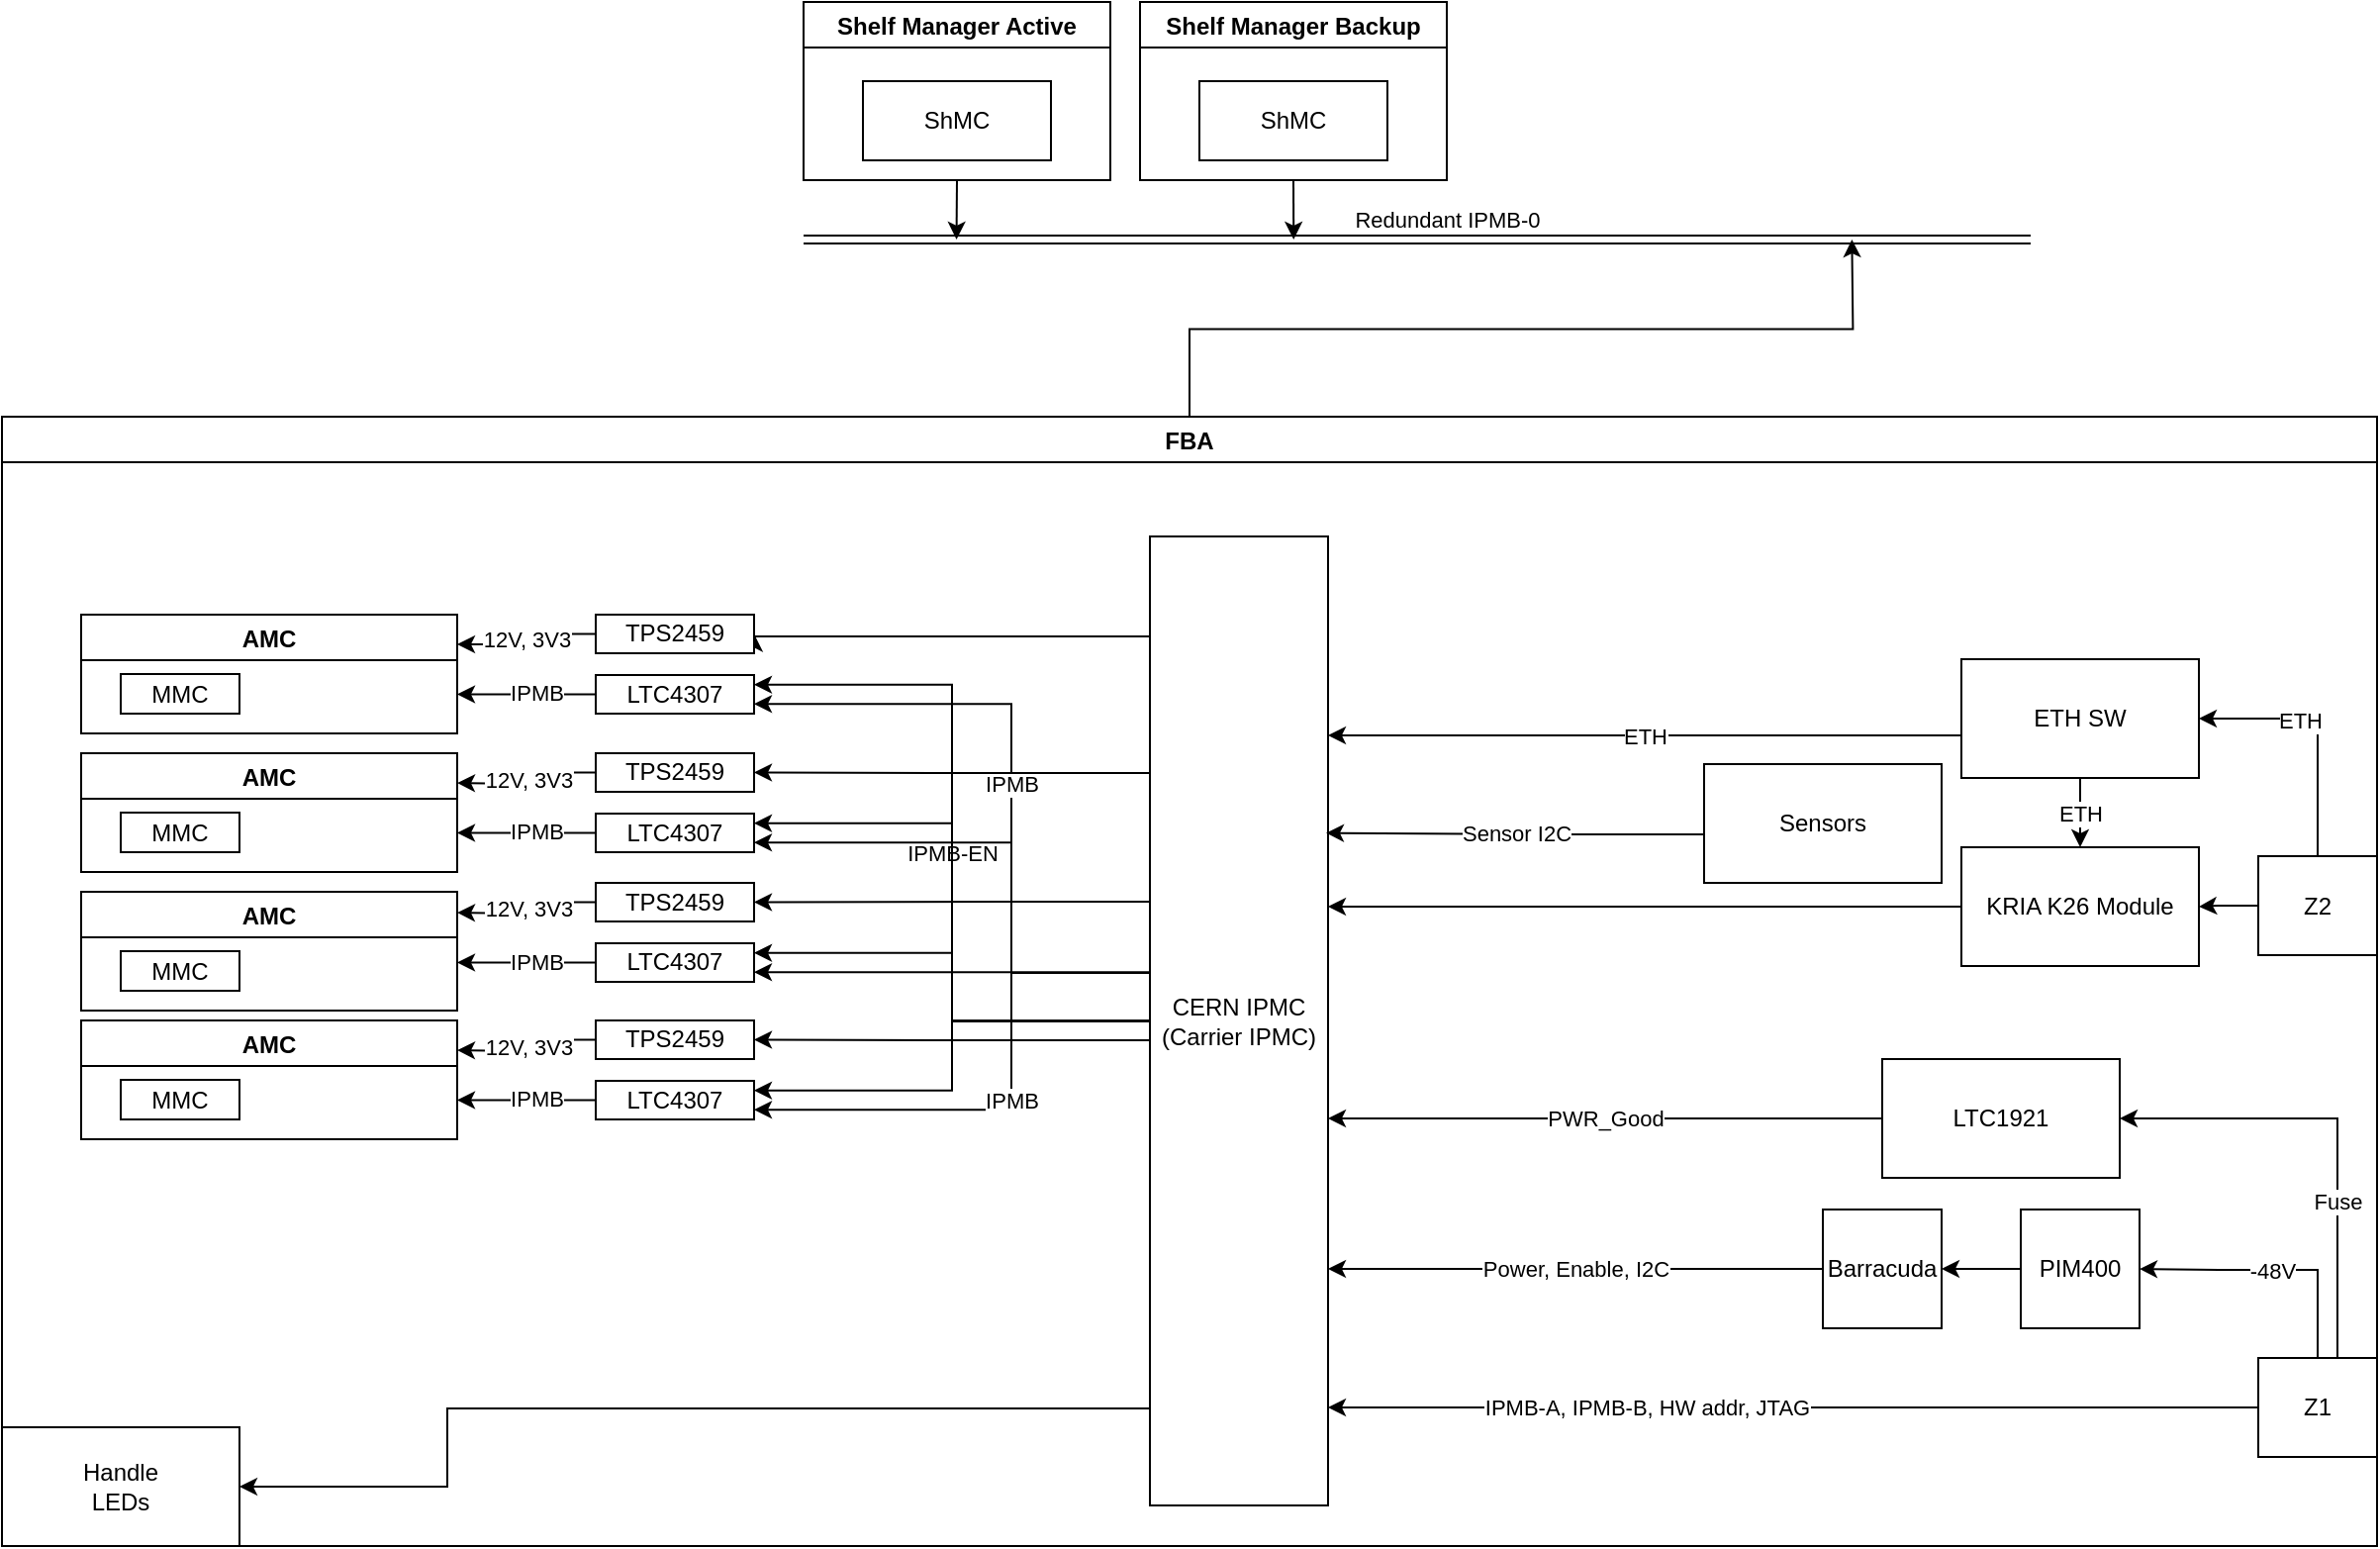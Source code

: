<mxfile version="19.0.3" type="device"><diagram id="S78ifCfWDG8kWHHrW2E5" name="Seite-1"><mxGraphModel dx="2410" dy="824" grid="1" gridSize="10" guides="1" tooltips="1" connect="1" arrows="1" fold="1" page="1" pageScale="1" pageWidth="827" pageHeight="1169" math="0" shadow="0"><root><mxCell id="0"/><mxCell id="1" parent="0"/><mxCell id="X5S-_kzDn_fLf7tBuB85-37" style="edgeStyle=orthogonalEdgeStyle;rounded=0;orthogonalLoop=1;jettySize=auto;html=1;exitX=0.5;exitY=0;exitDx=0;exitDy=0;" parent="1" source="X5S-_kzDn_fLf7tBuB85-2" edge="1"><mxGeometry relative="1" as="geometry"><mxPoint x="674.69" y="210.0" as="targetPoint"/></mxGeometry></mxCell><mxCell id="X5S-_kzDn_fLf7tBuB85-2" value="FBA" style="swimlane;" parent="1" vertex="1"><mxGeometry x="-260" y="299.5" width="1200" height="570.5" as="geometry"/></mxCell><mxCell id="ldN9fgRrav_JLvCLQdeh-45" style="edgeStyle=orthogonalEdgeStyle;rounded=0;orthogonalLoop=1;jettySize=auto;html=1;entryX=1;entryY=0.5;entryDx=0;entryDy=0;" parent="X5S-_kzDn_fLf7tBuB85-2" source="ldN9fgRrav_JLvCLQdeh-5" target="ldN9fgRrav_JLvCLQdeh-43" edge="1"><mxGeometry relative="1" as="geometry"><Array as="points"><mxPoint x="225" y="501"/><mxPoint x="225" y="541"/></Array></mxGeometry></mxCell><mxCell id="YLaEvP29LBoCLtVM-oYf-23" value="IPMB-EN" style="edgeStyle=orthogonalEdgeStyle;rounded=0;orthogonalLoop=1;jettySize=auto;html=1;entryX=1;entryY=0.25;entryDx=0;entryDy=0;" parent="X5S-_kzDn_fLf7tBuB85-2" source="ldN9fgRrav_JLvCLQdeh-5" target="YLaEvP29LBoCLtVM-oYf-5" edge="1"><mxGeometry relative="1" as="geometry"/></mxCell><mxCell id="YLaEvP29LBoCLtVM-oYf-24" style="edgeStyle=orthogonalEdgeStyle;rounded=0;orthogonalLoop=1;jettySize=auto;html=1;entryX=1;entryY=0.25;entryDx=0;entryDy=0;" parent="X5S-_kzDn_fLf7tBuB85-2" source="ldN9fgRrav_JLvCLQdeh-5" target="YLaEvP29LBoCLtVM-oYf-10" edge="1"><mxGeometry relative="1" as="geometry"/></mxCell><mxCell id="YLaEvP29LBoCLtVM-oYf-25" style="edgeStyle=orthogonalEdgeStyle;rounded=0;orthogonalLoop=1;jettySize=auto;html=1;entryX=1;entryY=0.25;entryDx=0;entryDy=0;" parent="X5S-_kzDn_fLf7tBuB85-2" source="ldN9fgRrav_JLvCLQdeh-5" target="YLaEvP29LBoCLtVM-oYf-15" edge="1"><mxGeometry relative="1" as="geometry"/></mxCell><mxCell id="YLaEvP29LBoCLtVM-oYf-26" style="edgeStyle=orthogonalEdgeStyle;rounded=0;orthogonalLoop=1;jettySize=auto;html=1;entryX=1;entryY=0.25;entryDx=0;entryDy=0;" parent="X5S-_kzDn_fLf7tBuB85-2" source="ldN9fgRrav_JLvCLQdeh-5" target="YLaEvP29LBoCLtVM-oYf-20" edge="1"><mxGeometry relative="1" as="geometry"/></mxCell><mxCell id="YLaEvP29LBoCLtVM-oYf-27" style="edgeStyle=orthogonalEdgeStyle;rounded=0;orthogonalLoop=1;jettySize=auto;html=1;entryX=1;entryY=0.75;entryDx=0;entryDy=0;" parent="X5S-_kzDn_fLf7tBuB85-2" source="ldN9fgRrav_JLvCLQdeh-5" target="YLaEvP29LBoCLtVM-oYf-5" edge="1"><mxGeometry relative="1" as="geometry"><Array as="points"><mxPoint x="510" y="281"/><mxPoint x="510" y="145"/></Array></mxGeometry></mxCell><mxCell id="YLaEvP29LBoCLtVM-oYf-28" value="IPMB" style="edgeLabel;html=1;align=center;verticalAlign=middle;resizable=0;points=[];" parent="YLaEvP29LBoCLtVM-oYf-27" vertex="1" connectable="0"><mxGeometry x="-0.016" relative="1" as="geometry"><mxPoint as="offset"/></mxGeometry></mxCell><mxCell id="YLaEvP29LBoCLtVM-oYf-29" style="edgeStyle=orthogonalEdgeStyle;rounded=0;orthogonalLoop=1;jettySize=auto;html=1;entryX=1;entryY=0.75;entryDx=0;entryDy=0;" parent="X5S-_kzDn_fLf7tBuB85-2" source="ldN9fgRrav_JLvCLQdeh-5" target="YLaEvP29LBoCLtVM-oYf-10" edge="1"><mxGeometry relative="1" as="geometry"><Array as="points"><mxPoint x="510" y="281"/><mxPoint x="510" y="215"/></Array></mxGeometry></mxCell><mxCell id="YLaEvP29LBoCLtVM-oYf-30" style="edgeStyle=orthogonalEdgeStyle;rounded=0;orthogonalLoop=1;jettySize=auto;html=1;entryX=1;entryY=0.75;entryDx=0;entryDy=0;" parent="X5S-_kzDn_fLf7tBuB85-2" source="ldN9fgRrav_JLvCLQdeh-5" target="YLaEvP29LBoCLtVM-oYf-15" edge="1"><mxGeometry relative="1" as="geometry"><Array as="points"><mxPoint x="480" y="281"/></Array></mxGeometry></mxCell><mxCell id="YLaEvP29LBoCLtVM-oYf-31" value="IPMB" style="edgeStyle=orthogonalEdgeStyle;rounded=0;orthogonalLoop=1;jettySize=auto;html=1;entryX=1;entryY=0.75;entryDx=0;entryDy=0;" parent="X5S-_kzDn_fLf7tBuB85-2" source="ldN9fgRrav_JLvCLQdeh-5" target="YLaEvP29LBoCLtVM-oYf-20" edge="1"><mxGeometry relative="1" as="geometry"><Array as="points"><mxPoint x="510" y="281"/><mxPoint x="510" y="350"/></Array></mxGeometry></mxCell><mxCell id="GVVJkNJNAlrEZUNn1bTZ-2" style="edgeStyle=orthogonalEdgeStyle;rounded=0;orthogonalLoop=1;jettySize=auto;html=1;entryX=1;entryY=0.5;entryDx=0;entryDy=0;" edge="1" parent="X5S-_kzDn_fLf7tBuB85-2" source="ldN9fgRrav_JLvCLQdeh-5" target="YLaEvP29LBoCLtVM-oYf-1"><mxGeometry relative="1" as="geometry"><Array as="points"><mxPoint x="380" y="111"/></Array></mxGeometry></mxCell><mxCell id="GVVJkNJNAlrEZUNn1bTZ-3" style="edgeStyle=orthogonalEdgeStyle;rounded=0;orthogonalLoop=1;jettySize=auto;html=1;entryX=1;entryY=0.5;entryDx=0;entryDy=0;" edge="1" parent="X5S-_kzDn_fLf7tBuB85-2" source="ldN9fgRrav_JLvCLQdeh-5" target="YLaEvP29LBoCLtVM-oYf-9"><mxGeometry relative="1" as="geometry"><Array as="points"><mxPoint x="470" y="180"/><mxPoint x="470" y="180"/></Array></mxGeometry></mxCell><mxCell id="GVVJkNJNAlrEZUNn1bTZ-4" style="edgeStyle=orthogonalEdgeStyle;rounded=0;orthogonalLoop=1;jettySize=auto;html=1;entryX=1;entryY=0.5;entryDx=0;entryDy=0;" edge="1" parent="X5S-_kzDn_fLf7tBuB85-2" source="ldN9fgRrav_JLvCLQdeh-5" target="YLaEvP29LBoCLtVM-oYf-14"><mxGeometry relative="1" as="geometry"><Array as="points"><mxPoint x="530" y="245"/><mxPoint x="530" y="245"/></Array></mxGeometry></mxCell><mxCell id="GVVJkNJNAlrEZUNn1bTZ-5" style="edgeStyle=orthogonalEdgeStyle;rounded=0;orthogonalLoop=1;jettySize=auto;html=1;entryX=1;entryY=0.5;entryDx=0;entryDy=0;" edge="1" parent="X5S-_kzDn_fLf7tBuB85-2" source="ldN9fgRrav_JLvCLQdeh-5" target="YLaEvP29LBoCLtVM-oYf-19"><mxGeometry relative="1" as="geometry"><Array as="points"><mxPoint x="470" y="315"/><mxPoint x="470" y="315"/></Array></mxGeometry></mxCell><mxCell id="ldN9fgRrav_JLvCLQdeh-5" value="CERN IPMC&lt;br&gt;(Carrier IPMC)" style="rounded=0;whiteSpace=wrap;html=1;" parent="X5S-_kzDn_fLf7tBuB85-2" vertex="1"><mxGeometry x="580" y="60.5" width="90" height="489.5" as="geometry"/></mxCell><mxCell id="ldN9fgRrav_JLvCLQdeh-10" value="AMC" style="swimlane;direction=east;" parent="X5S-_kzDn_fLf7tBuB85-2" vertex="1"><mxGeometry x="40" y="100" width="190" height="60" as="geometry"/></mxCell><mxCell id="ldN9fgRrav_JLvCLQdeh-11" value="MMC" style="rounded=0;whiteSpace=wrap;html=1;" parent="ldN9fgRrav_JLvCLQdeh-10" vertex="1"><mxGeometry x="20" y="30" width="60" height="20" as="geometry"/></mxCell><mxCell id="ldN9fgRrav_JLvCLQdeh-12" value="AMC" style="swimlane;" parent="X5S-_kzDn_fLf7tBuB85-2" vertex="1"><mxGeometry x="40" y="170" width="190" height="60" as="geometry"/></mxCell><mxCell id="ldN9fgRrav_JLvCLQdeh-13" value="MMC" style="rounded=0;whiteSpace=wrap;html=1;" parent="ldN9fgRrav_JLvCLQdeh-12" vertex="1"><mxGeometry x="20" y="30" width="60" height="20" as="geometry"/></mxCell><mxCell id="ldN9fgRrav_JLvCLQdeh-14" value="AMC" style="swimlane;" parent="X5S-_kzDn_fLf7tBuB85-2" vertex="1"><mxGeometry x="40" y="240" width="190" height="60" as="geometry"/></mxCell><mxCell id="ldN9fgRrav_JLvCLQdeh-15" value="MMC" style="rounded=0;whiteSpace=wrap;html=1;" parent="ldN9fgRrav_JLvCLQdeh-14" vertex="1"><mxGeometry x="20" y="30" width="60" height="20" as="geometry"/></mxCell><mxCell id="ldN9fgRrav_JLvCLQdeh-16" value="AMC" style="swimlane;" parent="X5S-_kzDn_fLf7tBuB85-2" vertex="1"><mxGeometry x="40" y="305" width="190" height="60" as="geometry"/></mxCell><mxCell id="ldN9fgRrav_JLvCLQdeh-17" value="MMC" style="rounded=0;whiteSpace=wrap;html=1;" parent="ldN9fgRrav_JLvCLQdeh-16" vertex="1"><mxGeometry x="20" y="30" width="60" height="20" as="geometry"/></mxCell><mxCell id="ldN9fgRrav_JLvCLQdeh-38" value="Power, Enable, I2C" style="edgeStyle=orthogonalEdgeStyle;rounded=0;orthogonalLoop=1;jettySize=auto;html=1;exitX=0;exitY=0.5;exitDx=0;exitDy=0;" parent="X5S-_kzDn_fLf7tBuB85-2" source="YLaEvP29LBoCLtVM-oYf-33" target="ldN9fgRrav_JLvCLQdeh-5" edge="1"><mxGeometry relative="1" as="geometry"><Array as="points"><mxPoint x="750" y="431"/><mxPoint x="750" y="431"/></Array><mxPoint x="870" y="430.534" as="sourcePoint"/></mxGeometry></mxCell><mxCell id="GVVJkNJNAlrEZUNn1bTZ-1" style="edgeStyle=orthogonalEdgeStyle;rounded=0;orthogonalLoop=1;jettySize=auto;html=1;" edge="1" parent="X5S-_kzDn_fLf7tBuB85-2" source="ldN9fgRrav_JLvCLQdeh-23" target="ldN9fgRrav_JLvCLQdeh-5"><mxGeometry relative="1" as="geometry"><Array as="points"><mxPoint x="780" y="248"/><mxPoint x="780" y="248"/></Array></mxGeometry></mxCell><mxCell id="ldN9fgRrav_JLvCLQdeh-23" value="KRIA K26 Module" style="rounded=0;whiteSpace=wrap;html=1;" parent="X5S-_kzDn_fLf7tBuB85-2" vertex="1"><mxGeometry x="990" y="217.5" width="120" height="60" as="geometry"/></mxCell><mxCell id="ldN9fgRrav_JLvCLQdeh-24" style="edgeStyle=orthogonalEdgeStyle;rounded=0;orthogonalLoop=1;jettySize=auto;html=1;exitX=0;exitY=0.5;exitDx=0;exitDy=0;" parent="X5S-_kzDn_fLf7tBuB85-2" source="ldN9fgRrav_JLvCLQdeh-27" target="ldN9fgRrav_JLvCLQdeh-23" edge="1"><mxGeometry relative="1" as="geometry"/></mxCell><mxCell id="ldN9fgRrav_JLvCLQdeh-27" value="Z2" style="rounded=0;whiteSpace=wrap;html=1;" parent="X5S-_kzDn_fLf7tBuB85-2" vertex="1"><mxGeometry x="1140" y="222" width="60" height="50" as="geometry"/></mxCell><mxCell id="ldN9fgRrav_JLvCLQdeh-28" value="ETH" style="edgeStyle=orthogonalEdgeStyle;rounded=0;orthogonalLoop=1;jettySize=auto;html=1;exitX=0.5;exitY=1;exitDx=0;exitDy=0;entryX=0.5;entryY=0;entryDx=0;entryDy=0;" parent="X5S-_kzDn_fLf7tBuB85-2" source="ldN9fgRrav_JLvCLQdeh-29" target="ldN9fgRrav_JLvCLQdeh-23" edge="1"><mxGeometry relative="1" as="geometry"/></mxCell><mxCell id="ldN9fgRrav_JLvCLQdeh-42" value="ETH" style="edgeStyle=orthogonalEdgeStyle;rounded=0;orthogonalLoop=1;jettySize=auto;html=1;" parent="X5S-_kzDn_fLf7tBuB85-2" source="ldN9fgRrav_JLvCLQdeh-29" target="ldN9fgRrav_JLvCLQdeh-5" edge="1"><mxGeometry relative="1" as="geometry"><Array as="points"><mxPoint x="730" y="161"/><mxPoint x="730" y="161"/></Array></mxGeometry></mxCell><mxCell id="ldN9fgRrav_JLvCLQdeh-29" value="ETH SW" style="rounded=0;whiteSpace=wrap;html=1;" parent="X5S-_kzDn_fLf7tBuB85-2" vertex="1"><mxGeometry x="990" y="122.5" width="120" height="60" as="geometry"/></mxCell><mxCell id="ldN9fgRrav_JLvCLQdeh-25" style="edgeStyle=orthogonalEdgeStyle;rounded=0;orthogonalLoop=1;jettySize=auto;html=1;exitX=0.5;exitY=0;exitDx=0;exitDy=0;entryX=1;entryY=0.5;entryDx=0;entryDy=0;" parent="X5S-_kzDn_fLf7tBuB85-2" source="ldN9fgRrav_JLvCLQdeh-27" target="ldN9fgRrav_JLvCLQdeh-29" edge="1"><mxGeometry relative="1" as="geometry"/></mxCell><mxCell id="ldN9fgRrav_JLvCLQdeh-26" value="ETH" style="edgeLabel;html=1;align=center;verticalAlign=middle;resizable=0;points=[];" parent="ldN9fgRrav_JLvCLQdeh-25" vertex="1" connectable="0"><mxGeometry x="0.219" y="1" relative="1" as="geometry"><mxPoint as="offset"/></mxGeometry></mxCell><mxCell id="ldN9fgRrav_JLvCLQdeh-31" value="-48V" style="edgeStyle=orthogonalEdgeStyle;rounded=0;orthogonalLoop=1;jettySize=auto;html=1;exitX=0.5;exitY=0;exitDx=0;exitDy=0;" parent="X5S-_kzDn_fLf7tBuB85-2" source="ldN9fgRrav_JLvCLQdeh-30" edge="1"><mxGeometry relative="1" as="geometry"><mxPoint x="1080" y="430.5" as="targetPoint"/><Array as="points"><mxPoint x="1170" y="431"/><mxPoint x="1120" y="431"/></Array></mxGeometry></mxCell><mxCell id="ldN9fgRrav_JLvCLQdeh-36" value="IPMB-A, IPMB-B, HW addr, JTAG" style="edgeStyle=orthogonalEdgeStyle;rounded=0;orthogonalLoop=1;jettySize=auto;html=1;" parent="X5S-_kzDn_fLf7tBuB85-2" source="ldN9fgRrav_JLvCLQdeh-30" target="ldN9fgRrav_JLvCLQdeh-5" edge="1"><mxGeometry x="0.314" relative="1" as="geometry"><Array as="points"><mxPoint x="750" y="501"/><mxPoint x="750" y="501"/></Array><mxPoint as="offset"/></mxGeometry></mxCell><mxCell id="YLaEvP29LBoCLtVM-oYf-36" style="edgeStyle=orthogonalEdgeStyle;rounded=0;orthogonalLoop=1;jettySize=auto;html=1;entryX=1;entryY=0.5;entryDx=0;entryDy=0;" parent="X5S-_kzDn_fLf7tBuB85-2" source="ldN9fgRrav_JLvCLQdeh-30" target="YLaEvP29LBoCLtVM-oYf-35" edge="1"><mxGeometry relative="1" as="geometry"><Array as="points"><mxPoint x="1180" y="355"/></Array></mxGeometry></mxCell><mxCell id="YLaEvP29LBoCLtVM-oYf-37" value="Fuse" style="edgeLabel;html=1;align=center;verticalAlign=middle;resizable=0;points=[];" parent="YLaEvP29LBoCLtVM-oYf-36" vertex="1" connectable="0"><mxGeometry x="-0.311" relative="1" as="geometry"><mxPoint as="offset"/></mxGeometry></mxCell><mxCell id="ldN9fgRrav_JLvCLQdeh-30" value="Z1" style="rounded=0;whiteSpace=wrap;html=1;" parent="X5S-_kzDn_fLf7tBuB85-2" vertex="1"><mxGeometry x="1140" y="475.5" width="60" height="50" as="geometry"/></mxCell><mxCell id="ldN9fgRrav_JLvCLQdeh-41" value="Sensor I2C" style="edgeStyle=orthogonalEdgeStyle;rounded=0;orthogonalLoop=1;jettySize=auto;html=1;entryX=0.989;entryY=0.306;entryDx=0;entryDy=0;entryPerimeter=0;" parent="X5S-_kzDn_fLf7tBuB85-2" source="ldN9fgRrav_JLvCLQdeh-40" target="ldN9fgRrav_JLvCLQdeh-5" edge="1"><mxGeometry relative="1" as="geometry"><Array as="points"><mxPoint x="790" y="211"/><mxPoint x="790" y="211"/></Array></mxGeometry></mxCell><mxCell id="ldN9fgRrav_JLvCLQdeh-40" value="Sensors" style="rounded=0;whiteSpace=wrap;html=1;" parent="X5S-_kzDn_fLf7tBuB85-2" vertex="1"><mxGeometry x="860" y="175.5" width="120" height="60" as="geometry"/></mxCell><mxCell id="ldN9fgRrav_JLvCLQdeh-43" value="Handle&lt;br&gt;LEDs" style="rounded=0;whiteSpace=wrap;html=1;" parent="X5S-_kzDn_fLf7tBuB85-2" vertex="1"><mxGeometry y="510.5" width="120" height="60" as="geometry"/></mxCell><mxCell id="YLaEvP29LBoCLtVM-oYf-4" value="12V, 3V3" style="edgeStyle=orthogonalEdgeStyle;rounded=0;orthogonalLoop=1;jettySize=auto;html=1;entryX=1;entryY=0.25;entryDx=0;entryDy=0;" parent="X5S-_kzDn_fLf7tBuB85-2" source="YLaEvP29LBoCLtVM-oYf-1" target="ldN9fgRrav_JLvCLQdeh-10" edge="1"><mxGeometry relative="1" as="geometry"/></mxCell><mxCell id="YLaEvP29LBoCLtVM-oYf-1" value="TPS2459" style="rounded=0;whiteSpace=wrap;html=1;" parent="X5S-_kzDn_fLf7tBuB85-2" vertex="1"><mxGeometry x="300" y="100" width="80" height="19.5" as="geometry"/></mxCell><mxCell id="YLaEvP29LBoCLtVM-oYf-5" value="LTC4307" style="rounded=0;whiteSpace=wrap;html=1;" parent="X5S-_kzDn_fLf7tBuB85-2" vertex="1"><mxGeometry x="300" y="130.5" width="80" height="19.5" as="geometry"/></mxCell><mxCell id="YLaEvP29LBoCLtVM-oYf-8" value="12V, 3V3" style="edgeStyle=orthogonalEdgeStyle;rounded=0;orthogonalLoop=1;jettySize=auto;html=1;entryX=1;entryY=0.25;entryDx=0;entryDy=0;" parent="X5S-_kzDn_fLf7tBuB85-2" source="YLaEvP29LBoCLtVM-oYf-9" edge="1"><mxGeometry relative="1" as="geometry"><mxPoint x="230" y="185" as="targetPoint"/></mxGeometry></mxCell><mxCell id="YLaEvP29LBoCLtVM-oYf-9" value="TPS2459" style="rounded=0;whiteSpace=wrap;html=1;" parent="X5S-_kzDn_fLf7tBuB85-2" vertex="1"><mxGeometry x="300" y="170" width="80" height="19.5" as="geometry"/></mxCell><mxCell id="YLaEvP29LBoCLtVM-oYf-10" value="LTC4307" style="rounded=0;whiteSpace=wrap;html=1;" parent="X5S-_kzDn_fLf7tBuB85-2" vertex="1"><mxGeometry x="300" y="200.5" width="80" height="19.5" as="geometry"/></mxCell><mxCell id="YLaEvP29LBoCLtVM-oYf-11" style="edgeStyle=orthogonalEdgeStyle;rounded=0;orthogonalLoop=1;jettySize=auto;html=1;" parent="X5S-_kzDn_fLf7tBuB85-2" source="YLaEvP29LBoCLtVM-oYf-10" edge="1"><mxGeometry relative="1" as="geometry"><mxPoint x="230" y="210.25" as="targetPoint"/></mxGeometry></mxCell><mxCell id="YLaEvP29LBoCLtVM-oYf-12" value="IPMB" style="edgeLabel;html=1;align=center;verticalAlign=middle;resizable=0;points=[];" parent="YLaEvP29LBoCLtVM-oYf-11" vertex="1" connectable="0"><mxGeometry x="-0.134" y="-1" relative="1" as="geometry"><mxPoint as="offset"/></mxGeometry></mxCell><mxCell id="YLaEvP29LBoCLtVM-oYf-13" value="12V, 3V3" style="edgeStyle=orthogonalEdgeStyle;rounded=0;orthogonalLoop=1;jettySize=auto;html=1;entryX=1;entryY=0.25;entryDx=0;entryDy=0;" parent="X5S-_kzDn_fLf7tBuB85-2" source="YLaEvP29LBoCLtVM-oYf-14" edge="1"><mxGeometry relative="1" as="geometry"><mxPoint x="230" y="250.5" as="targetPoint"/></mxGeometry></mxCell><mxCell id="YLaEvP29LBoCLtVM-oYf-14" value="TPS2459" style="rounded=0;whiteSpace=wrap;html=1;" parent="X5S-_kzDn_fLf7tBuB85-2" vertex="1"><mxGeometry x="300" y="235.5" width="80" height="19.5" as="geometry"/></mxCell><mxCell id="YLaEvP29LBoCLtVM-oYf-15" value="LTC4307" style="rounded=0;whiteSpace=wrap;html=1;" parent="X5S-_kzDn_fLf7tBuB85-2" vertex="1"><mxGeometry x="300" y="266" width="80" height="19.5" as="geometry"/></mxCell><mxCell id="YLaEvP29LBoCLtVM-oYf-16" style="edgeStyle=orthogonalEdgeStyle;rounded=0;orthogonalLoop=1;jettySize=auto;html=1;" parent="X5S-_kzDn_fLf7tBuB85-2" source="YLaEvP29LBoCLtVM-oYf-15" edge="1"><mxGeometry relative="1" as="geometry"><mxPoint x="230" y="275.75" as="targetPoint"/></mxGeometry></mxCell><mxCell id="YLaEvP29LBoCLtVM-oYf-17" value="IPMB" style="edgeLabel;html=1;align=center;verticalAlign=middle;resizable=0;points=[];" parent="YLaEvP29LBoCLtVM-oYf-16" vertex="1" connectable="0"><mxGeometry x="-0.134" y="-1" relative="1" as="geometry"><mxPoint as="offset"/></mxGeometry></mxCell><mxCell id="YLaEvP29LBoCLtVM-oYf-18" value="12V, 3V3" style="edgeStyle=orthogonalEdgeStyle;rounded=0;orthogonalLoop=1;jettySize=auto;html=1;entryX=1;entryY=0.25;entryDx=0;entryDy=0;" parent="X5S-_kzDn_fLf7tBuB85-2" source="YLaEvP29LBoCLtVM-oYf-19" edge="1"><mxGeometry relative="1" as="geometry"><mxPoint x="230" y="320" as="targetPoint"/></mxGeometry></mxCell><mxCell id="YLaEvP29LBoCLtVM-oYf-19" value="TPS2459" style="rounded=0;whiteSpace=wrap;html=1;" parent="X5S-_kzDn_fLf7tBuB85-2" vertex="1"><mxGeometry x="300" y="305" width="80" height="19.5" as="geometry"/></mxCell><mxCell id="YLaEvP29LBoCLtVM-oYf-20" value="LTC4307" style="rounded=0;whiteSpace=wrap;html=1;" parent="X5S-_kzDn_fLf7tBuB85-2" vertex="1"><mxGeometry x="300" y="335.5" width="80" height="19.5" as="geometry"/></mxCell><mxCell id="YLaEvP29LBoCLtVM-oYf-21" style="edgeStyle=orthogonalEdgeStyle;rounded=0;orthogonalLoop=1;jettySize=auto;html=1;" parent="X5S-_kzDn_fLf7tBuB85-2" source="YLaEvP29LBoCLtVM-oYf-20" edge="1"><mxGeometry relative="1" as="geometry"><mxPoint x="230" y="345.25" as="targetPoint"/></mxGeometry></mxCell><mxCell id="YLaEvP29LBoCLtVM-oYf-22" value="IPMB" style="edgeLabel;html=1;align=center;verticalAlign=middle;resizable=0;points=[];" parent="YLaEvP29LBoCLtVM-oYf-21" vertex="1" connectable="0"><mxGeometry x="-0.134" y="-1" relative="1" as="geometry"><mxPoint as="offset"/></mxGeometry></mxCell><mxCell id="YLaEvP29LBoCLtVM-oYf-34" value="" style="edgeStyle=orthogonalEdgeStyle;rounded=0;orthogonalLoop=1;jettySize=auto;html=1;" parent="X5S-_kzDn_fLf7tBuB85-2" source="YLaEvP29LBoCLtVM-oYf-32" target="YLaEvP29LBoCLtVM-oYf-33" edge="1"><mxGeometry relative="1" as="geometry"/></mxCell><mxCell id="YLaEvP29LBoCLtVM-oYf-32" value="PIM400" style="rounded=0;whiteSpace=wrap;html=1;" parent="X5S-_kzDn_fLf7tBuB85-2" vertex="1"><mxGeometry x="1020" y="400.5" width="60" height="60" as="geometry"/></mxCell><mxCell id="YLaEvP29LBoCLtVM-oYf-33" value="Barracuda" style="rounded=0;whiteSpace=wrap;html=1;" parent="X5S-_kzDn_fLf7tBuB85-2" vertex="1"><mxGeometry x="920" y="400.5" width="60" height="60" as="geometry"/></mxCell><mxCell id="YLaEvP29LBoCLtVM-oYf-38" value="PWR_Good" style="edgeStyle=orthogonalEdgeStyle;rounded=0;orthogonalLoop=1;jettySize=auto;html=1;" parent="X5S-_kzDn_fLf7tBuB85-2" source="YLaEvP29LBoCLtVM-oYf-35" target="ldN9fgRrav_JLvCLQdeh-5" edge="1"><mxGeometry relative="1" as="geometry"><Array as="points"><mxPoint x="760" y="355"/><mxPoint x="760" y="355"/></Array></mxGeometry></mxCell><mxCell id="YLaEvP29LBoCLtVM-oYf-35" value="LTC1921" style="rounded=0;whiteSpace=wrap;html=1;" parent="X5S-_kzDn_fLf7tBuB85-2" vertex="1"><mxGeometry x="950" y="324.5" width="120" height="60" as="geometry"/></mxCell><mxCell id="X5S-_kzDn_fLf7tBuB85-35" style="edgeStyle=orthogonalEdgeStyle;rounded=0;orthogonalLoop=1;jettySize=auto;html=1;exitX=0.5;exitY=1;exitDx=0;exitDy=0;" parent="1" source="X5S-_kzDn_fLf7tBuB85-26" edge="1"><mxGeometry relative="1" as="geometry"><mxPoint x="222.276" y="210.0" as="targetPoint"/></mxGeometry></mxCell><mxCell id="X5S-_kzDn_fLf7tBuB85-26" value="Shelf Manager Active" style="swimlane;" parent="1" vertex="1"><mxGeometry x="145" y="90" width="155" height="90" as="geometry"/></mxCell><mxCell id="X5S-_kzDn_fLf7tBuB85-27" value="ShMC" style="rounded=0;whiteSpace=wrap;html=1;" parent="X5S-_kzDn_fLf7tBuB85-26" vertex="1"><mxGeometry x="30" y="40" width="95" height="40" as="geometry"/></mxCell><mxCell id="X5S-_kzDn_fLf7tBuB85-32" style="edgeStyle=orthogonalEdgeStyle;rounded=0;orthogonalLoop=1;jettySize=auto;html=1;exitX=0.5;exitY=1;exitDx=0;exitDy=0;" parent="1" source="X5S-_kzDn_fLf7tBuB85-28" edge="1"><mxGeometry relative="1" as="geometry"><mxPoint x="392.621" y="210.0" as="targetPoint"/></mxGeometry></mxCell><mxCell id="X5S-_kzDn_fLf7tBuB85-28" value="Shelf Manager Backup" style="swimlane;" parent="1" vertex="1"><mxGeometry x="315" y="90" width="155" height="90" as="geometry"/></mxCell><mxCell id="X5S-_kzDn_fLf7tBuB85-29" value="ShMC" style="rounded=0;whiteSpace=wrap;html=1;" parent="X5S-_kzDn_fLf7tBuB85-28" vertex="1"><mxGeometry x="30" y="40" width="95" height="40" as="geometry"/></mxCell><mxCell id="X5S-_kzDn_fLf7tBuB85-30" value="" style="shape=link;html=1;rounded=0;" parent="1" edge="1"><mxGeometry width="100" relative="1" as="geometry"><mxPoint x="145" y="210" as="sourcePoint"/><mxPoint x="765" y="210" as="targetPoint"/></mxGeometry></mxCell><mxCell id="X5S-_kzDn_fLf7tBuB85-31" value="Redundant IPMB-0" style="edgeLabel;html=1;align=center;verticalAlign=middle;resizable=0;points=[];" parent="X5S-_kzDn_fLf7tBuB85-30" vertex="1" connectable="0"><mxGeometry x="-0.255" y="2" relative="1" as="geometry"><mxPoint x="94" y="-8" as="offset"/></mxGeometry></mxCell><mxCell id="YLaEvP29LBoCLtVM-oYf-6" style="edgeStyle=orthogonalEdgeStyle;rounded=0;orthogonalLoop=1;jettySize=auto;html=1;" parent="1" source="YLaEvP29LBoCLtVM-oYf-5" edge="1"><mxGeometry relative="1" as="geometry"><mxPoint x="-30" y="439.75" as="targetPoint"/></mxGeometry></mxCell><mxCell id="YLaEvP29LBoCLtVM-oYf-7" value="IPMB" style="edgeLabel;html=1;align=center;verticalAlign=middle;resizable=0;points=[];" parent="YLaEvP29LBoCLtVM-oYf-6" vertex="1" connectable="0"><mxGeometry x="-0.134" y="-1" relative="1" as="geometry"><mxPoint as="offset"/></mxGeometry></mxCell></root></mxGraphModel></diagram></mxfile>